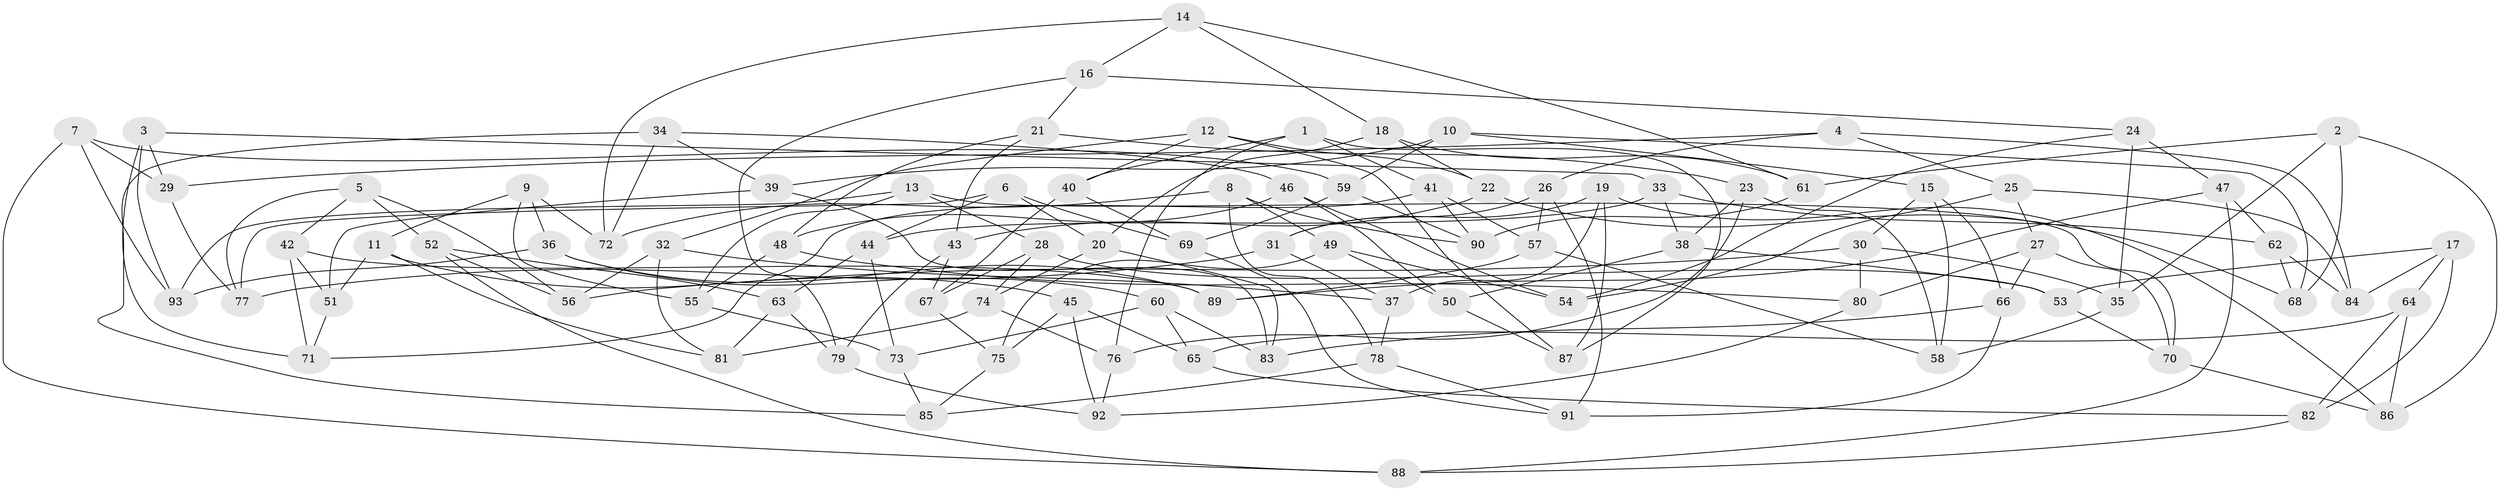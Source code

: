 // coarse degree distribution, {9: 0.06382978723404255, 10: 0.02127659574468085, 11: 0.0851063829787234, 4: 0.6382978723404256, 6: 0.02127659574468085, 8: 0.0425531914893617, 12: 0.02127659574468085, 3: 0.06382978723404255, 7: 0.02127659574468085, 5: 0.02127659574468085}
// Generated by graph-tools (version 1.1) at 2025/53/03/04/25 22:53:37]
// undirected, 93 vertices, 186 edges
graph export_dot {
  node [color=gray90,style=filled];
  1;
  2;
  3;
  4;
  5;
  6;
  7;
  8;
  9;
  10;
  11;
  12;
  13;
  14;
  15;
  16;
  17;
  18;
  19;
  20;
  21;
  22;
  23;
  24;
  25;
  26;
  27;
  28;
  29;
  30;
  31;
  32;
  33;
  34;
  35;
  36;
  37;
  38;
  39;
  40;
  41;
  42;
  43;
  44;
  45;
  46;
  47;
  48;
  49;
  50;
  51;
  52;
  53;
  54;
  55;
  56;
  57;
  58;
  59;
  60;
  61;
  62;
  63;
  64;
  65;
  66;
  67;
  68;
  69;
  70;
  71;
  72;
  73;
  74;
  75;
  76;
  77;
  78;
  79;
  80;
  81;
  82;
  83;
  84;
  85;
  86;
  87;
  88;
  89;
  90;
  91;
  92;
  93;
  1 -- 40;
  1 -- 76;
  1 -- 87;
  1 -- 41;
  2 -- 68;
  2 -- 61;
  2 -- 86;
  2 -- 35;
  3 -- 93;
  3 -- 29;
  3 -- 71;
  3 -- 33;
  4 -- 26;
  4 -- 84;
  4 -- 29;
  4 -- 25;
  5 -- 56;
  5 -- 52;
  5 -- 77;
  5 -- 42;
  6 -- 69;
  6 -- 77;
  6 -- 44;
  6 -- 20;
  7 -- 59;
  7 -- 88;
  7 -- 93;
  7 -- 29;
  8 -- 49;
  8 -- 90;
  8 -- 72;
  8 -- 78;
  9 -- 72;
  9 -- 36;
  9 -- 11;
  9 -- 55;
  10 -- 15;
  10 -- 39;
  10 -- 68;
  10 -- 59;
  11 -- 51;
  11 -- 45;
  11 -- 81;
  12 -- 32;
  12 -- 87;
  12 -- 22;
  12 -- 40;
  13 -- 55;
  13 -- 28;
  13 -- 93;
  13 -- 70;
  14 -- 18;
  14 -- 61;
  14 -- 16;
  14 -- 72;
  15 -- 66;
  15 -- 58;
  15 -- 30;
  16 -- 79;
  16 -- 21;
  16 -- 24;
  17 -- 84;
  17 -- 53;
  17 -- 82;
  17 -- 64;
  18 -- 20;
  18 -- 61;
  18 -- 22;
  19 -- 86;
  19 -- 87;
  19 -- 31;
  19 -- 37;
  20 -- 74;
  20 -- 83;
  21 -- 48;
  21 -- 23;
  21 -- 43;
  22 -- 43;
  22 -- 68;
  23 -- 38;
  23 -- 76;
  23 -- 58;
  24 -- 35;
  24 -- 54;
  24 -- 47;
  25 -- 54;
  25 -- 27;
  25 -- 84;
  26 -- 57;
  26 -- 91;
  26 -- 31;
  27 -- 80;
  27 -- 66;
  27 -- 70;
  28 -- 53;
  28 -- 74;
  28 -- 67;
  29 -- 77;
  30 -- 35;
  30 -- 56;
  30 -- 80;
  31 -- 37;
  31 -- 77;
  32 -- 37;
  32 -- 56;
  32 -- 81;
  33 -- 44;
  33 -- 62;
  33 -- 38;
  34 -- 85;
  34 -- 46;
  34 -- 39;
  34 -- 72;
  35 -- 58;
  36 -- 89;
  36 -- 93;
  36 -- 60;
  37 -- 78;
  38 -- 53;
  38 -- 50;
  39 -- 83;
  39 -- 51;
  40 -- 67;
  40 -- 69;
  41 -- 57;
  41 -- 71;
  41 -- 90;
  42 -- 89;
  42 -- 51;
  42 -- 71;
  43 -- 67;
  43 -- 79;
  44 -- 63;
  44 -- 73;
  45 -- 65;
  45 -- 75;
  45 -- 92;
  46 -- 50;
  46 -- 48;
  46 -- 54;
  47 -- 62;
  47 -- 89;
  47 -- 88;
  48 -- 80;
  48 -- 55;
  49 -- 54;
  49 -- 50;
  49 -- 75;
  50 -- 87;
  51 -- 71;
  52 -- 88;
  52 -- 63;
  52 -- 56;
  53 -- 70;
  55 -- 73;
  57 -- 58;
  57 -- 89;
  59 -- 90;
  59 -- 69;
  60 -- 65;
  60 -- 73;
  60 -- 83;
  61 -- 90;
  62 -- 84;
  62 -- 68;
  63 -- 79;
  63 -- 81;
  64 -- 65;
  64 -- 86;
  64 -- 82;
  65 -- 82;
  66 -- 91;
  66 -- 83;
  67 -- 75;
  69 -- 91;
  70 -- 86;
  73 -- 85;
  74 -- 81;
  74 -- 76;
  75 -- 85;
  76 -- 92;
  78 -- 85;
  78 -- 91;
  79 -- 92;
  80 -- 92;
  82 -- 88;
}
